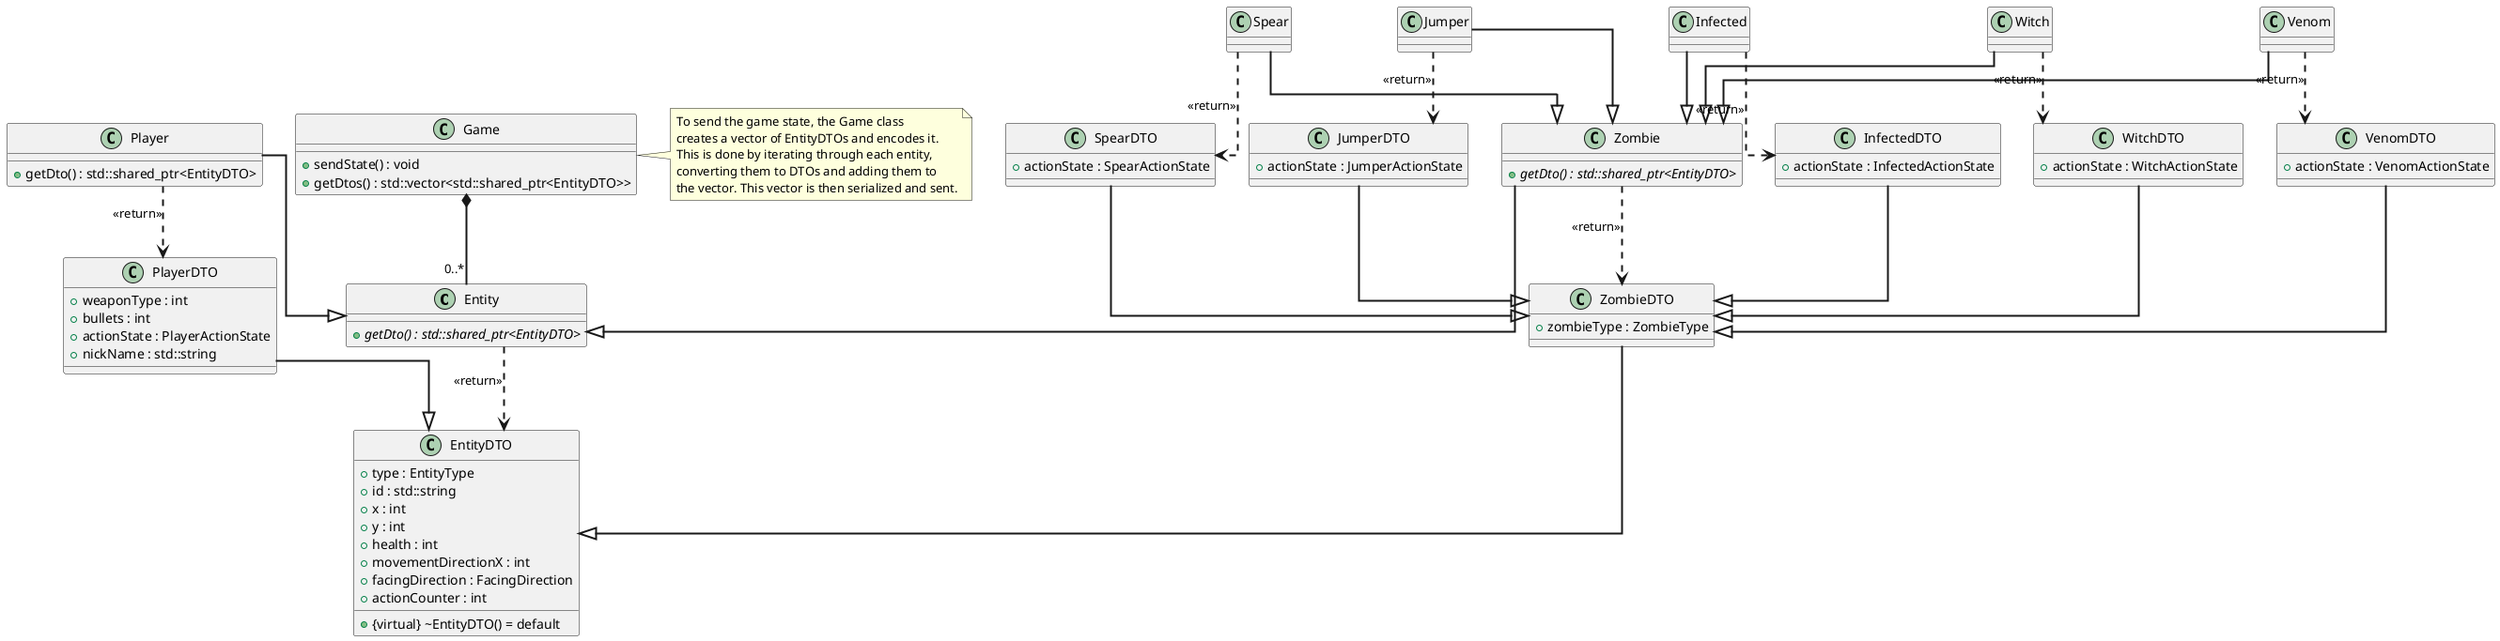@startuml

skinparam linetype ortho
skinparam shadowing false
skinparam sequenceParticipant underline
skinparam sequenceArrowThickness 2

class Entity {
    {abstract} + getDto() : std::shared_ptr<EntityDTO>
}

class Player {
    + getDto() : std::shared_ptr<EntityDTO>
}

class Zombie {
    {abstract} + getDto() : std::shared_ptr<EntityDTO>
}

class Witch {}
class Venom {}
class Spear {}
class Jumper {}
class Infected {}

class Game {
    + sendState() : void
    + getDtos() : std::vector<std::shared_ptr<EntityDTO>>
}

Player --|> Entity
Zombie --|> Entity
Witch --|> Zombie
Venom --|> Zombie
Spear --|> Zombie
Jumper --|> Zombie
Infected --|> Zombie

Game *-- "0..*" Entity

class EntityDTO {
    + type : EntityType
    + id : std::string
    + x : int
    + y : int
    + health : int
    + movementDirectionX : int
    + facingDirection : FacingDirection
    + actionCounter : int
    + {virtual} ~EntityDTO() = default
}

class PlayerDTO {
    + weaponType : int
    + bullets : int
    + actionState : PlayerActionState
    + nickName : std::string
}

class ZombieDTO {
    + zombieType : ZombieType
}

class WitchDTO {
    + actionState : WitchActionState
}

class VenomDTO {
    + actionState : VenomActionState
}

class SpearDTO {
    + actionState : SpearActionState
}

class JumperDTO {
    + actionState : JumperActionState
}

class InfectedDTO {
    + actionState : InfectedActionState
}

PlayerDTO --|> EntityDTO
ZombieDTO --|> EntityDTO
WitchDTO --|> ZombieDTO
VenomDTO --|> ZombieDTO
SpearDTO --|> ZombieDTO
JumperDTO --|> ZombieDTO
InfectedDTO --|> ZombieDTO

Entity ..> EntityDTO : <<return>>
Player ..> PlayerDTO : <<return>>
Zombie ..> ZombieDTO : <<return>>
Witch ..> WitchDTO : <<return>>
Venom ..> VenomDTO : <<return>>
Spear ..> SpearDTO : <<return>>
Jumper ..> JumperDTO : <<return>>
Infected ..> InfectedDTO : <<return>>

note right of Game
    To send the game state, the Game class
    creates a vector of EntityDTOs and encodes it.
    This is done by iterating through each entity,
    converting them to DTOs and adding them to
    the vector. This vector is then serialized and sent.
end note

@enduml
